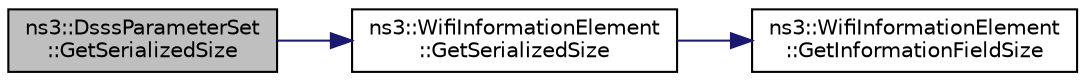 digraph "ns3::DsssParameterSet::GetSerializedSize"
{
 // LATEX_PDF_SIZE
  edge [fontname="Helvetica",fontsize="10",labelfontname="Helvetica",labelfontsize="10"];
  node [fontname="Helvetica",fontsize="10",shape=record];
  rankdir="LR";
  Node1 [label="ns3::DsssParameterSet\l::GetSerializedSize",height=0.2,width=0.4,color="black", fillcolor="grey75", style="filled", fontcolor="black",tooltip=" "];
  Node1 -> Node2 [color="midnightblue",fontsize="10",style="solid",fontname="Helvetica"];
  Node2 [label="ns3::WifiInformationElement\l::GetSerializedSize",height=0.2,width=0.4,color="black", fillcolor="white", style="filled",URL="$classns3_1_1_wifi_information_element.html#a1e40d7d7a90f9c6d383223c26a977dc3",tooltip="Get the size of the serialized IE including Element ID and length fields."];
  Node2 -> Node3 [color="midnightblue",fontsize="10",style="solid",fontname="Helvetica"];
  Node3 [label="ns3::WifiInformationElement\l::GetInformationFieldSize",height=0.2,width=0.4,color="black", fillcolor="white", style="filled",URL="$classns3_1_1_wifi_information_element.html#a04af58633c58364e6b8d0ae2a7d777b2",tooltip="Length of serialized information (i.e., the length of the body of the IE, not including the Element I..."];
}
